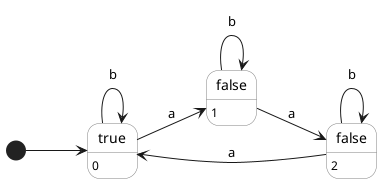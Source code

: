 @startuml

left to right direction

skinparam state {
  BackgroundColor White
  BorderColor Gray
}
[*] --> S0

state "true" as S0
state "false" as S1
state "false" as S2

S0:0
S1:1
S2:2

S0 --> S1 : a
S0 --> S0 : b
S1 --> S2 : a
S1 --> S1 : b
S2 --> S0 : a
S2 --> S2 : b

@enduml
